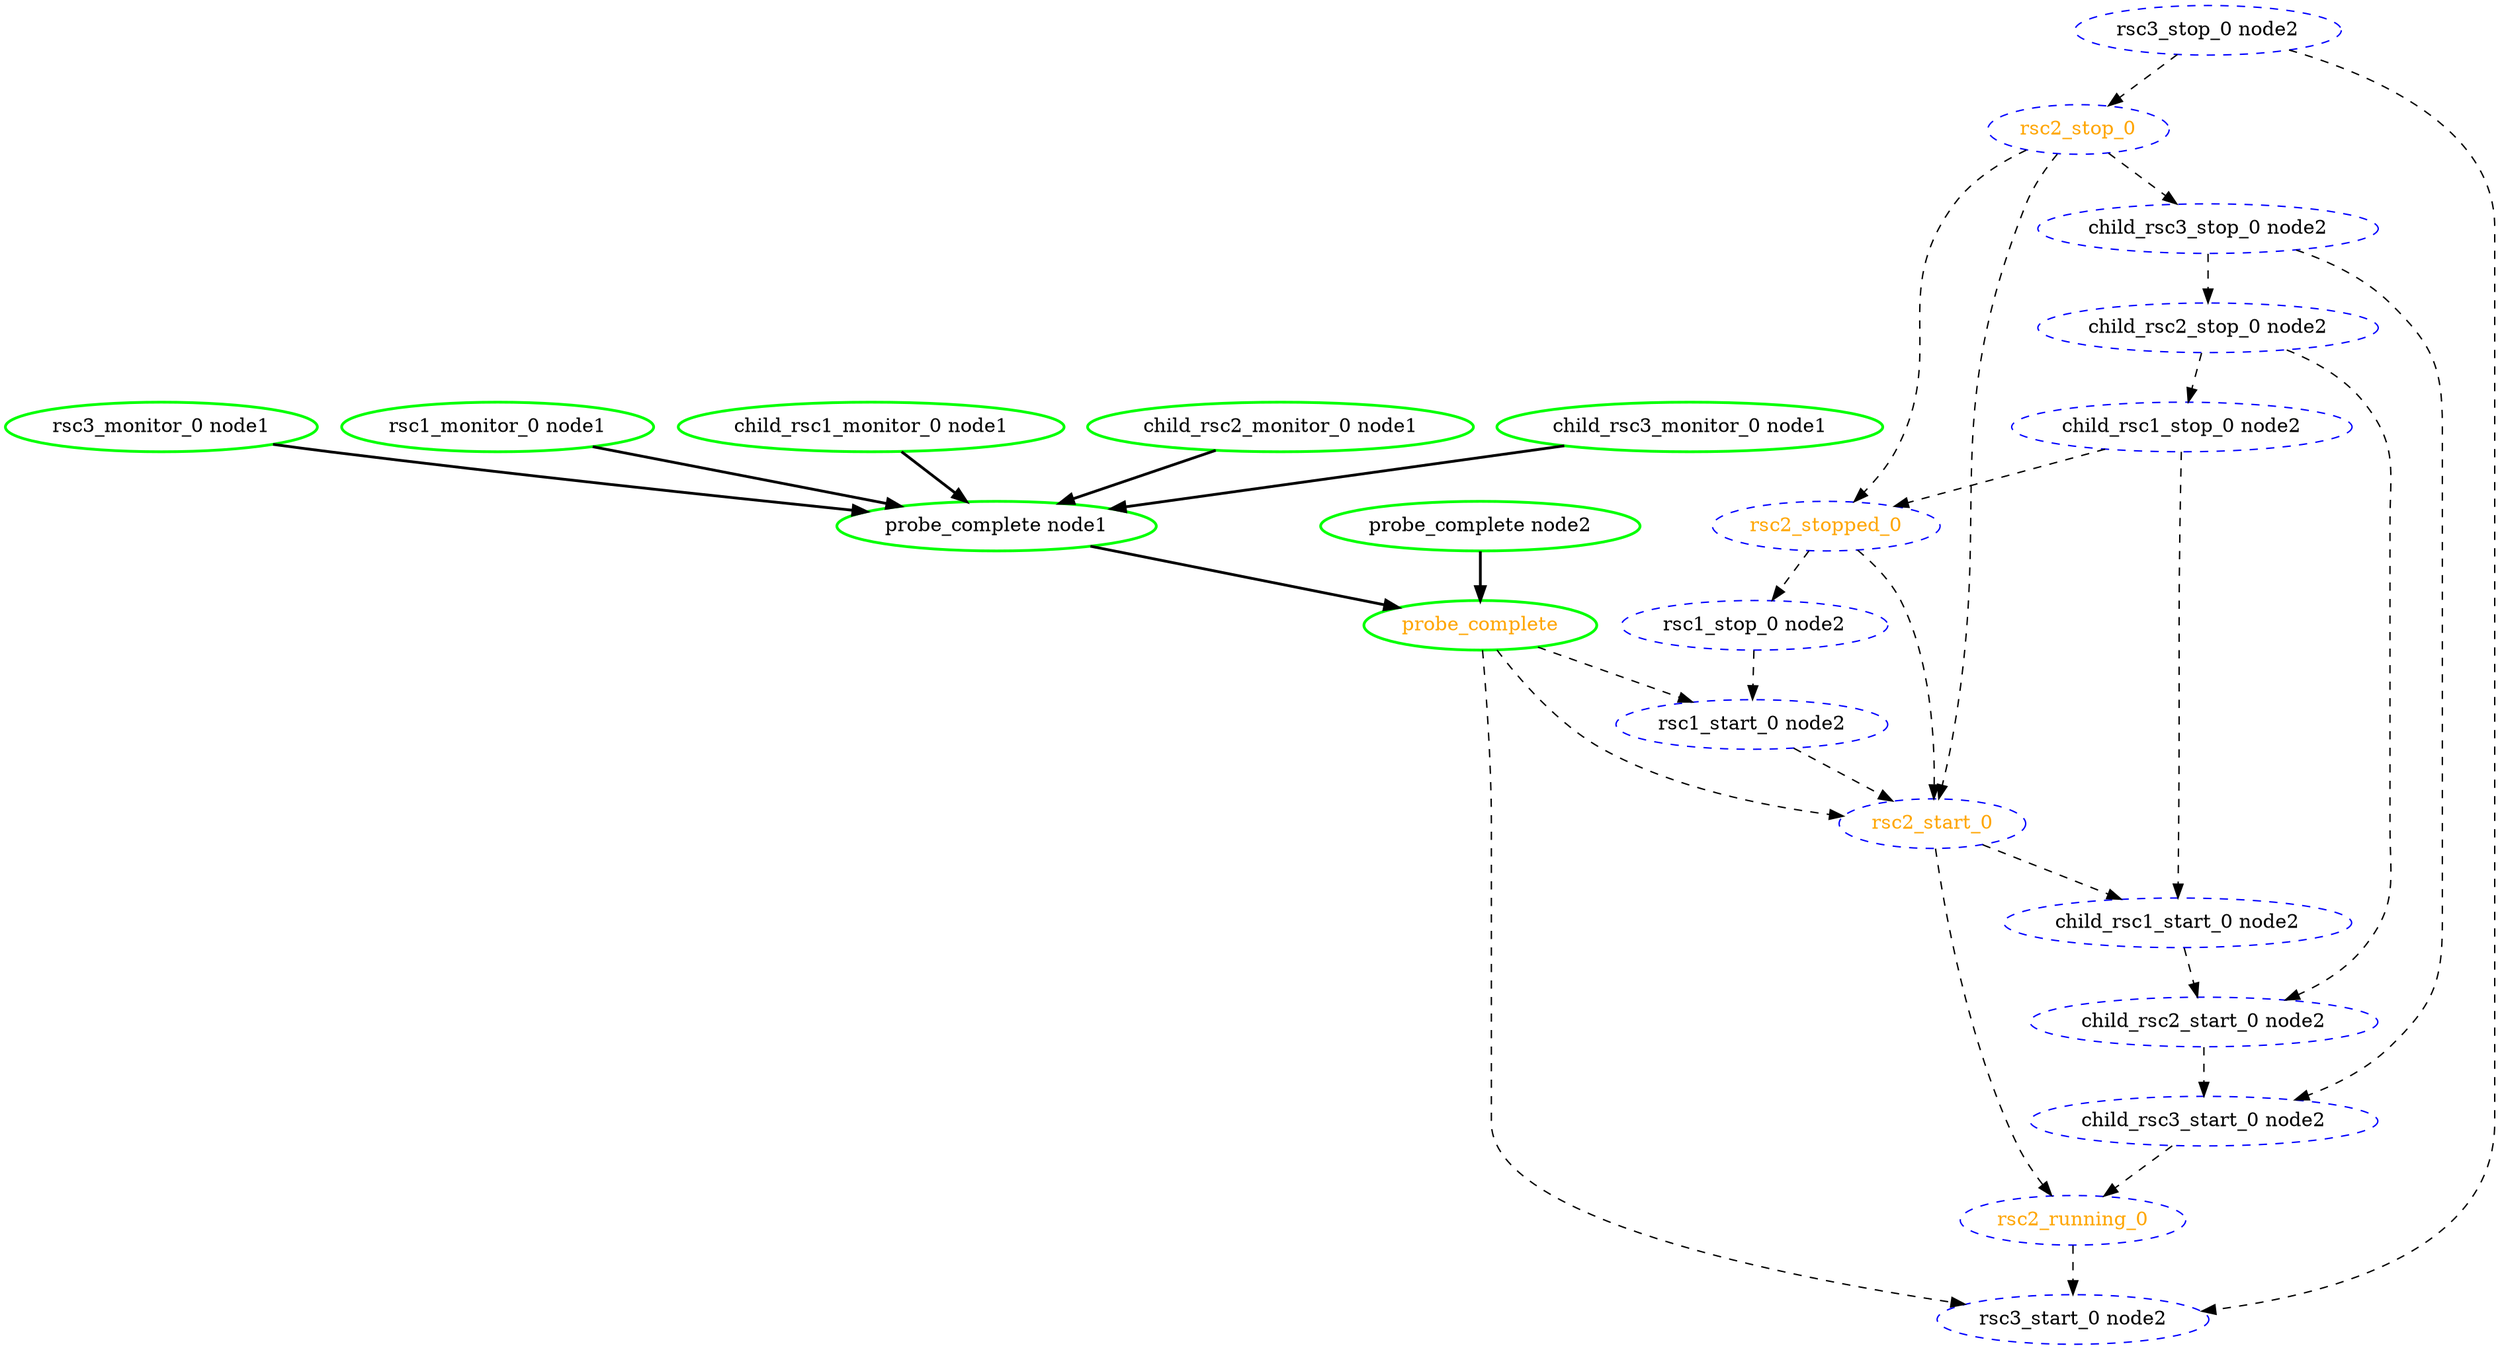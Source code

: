 digraph "g" {
	size = "30,30"
"probe_complete" [ style=bold color="green" fontcolor="orange" ]
"probe_complete node1" [ style=bold color="green" fontcolor="black" ]
"rsc1_monitor_0 node1" [ style=bold color="green" fontcolor="black" ]
"child_rsc1_monitor_0 node1" [ style=bold color="green" fontcolor="black" ]
"child_rsc2_monitor_0 node1" [ style=bold color="green" fontcolor="black" ]
"child_rsc3_monitor_0 node1" [ style=bold color="green" fontcolor="black" ]
"rsc3_monitor_0 node1" [ style=bold color="green" fontcolor="black" ]
"probe_complete node2" [ style=bold color="green" fontcolor="black" ]
"rsc1_stop_0 node2" [ style="dashed" color="blue" fontcolor="black" ]
"rsc1_start_0 node2" [ style="dashed" color="blue" fontcolor="black" ]
"child_rsc1_stop_0 node2" [ style="dashed" color="blue" fontcolor="black" ]
"child_rsc1_start_0 node2" [ style="dashed" color="blue" fontcolor="black" ]
"child_rsc2_stop_0 node2" [ style="dashed" color="blue" fontcolor="black" ]
"child_rsc2_start_0 node2" [ style="dashed" color="blue" fontcolor="black" ]
"child_rsc3_stop_0 node2" [ style="dashed" color="blue" fontcolor="black" ]
"child_rsc3_start_0 node2" [ style="dashed" color="blue" fontcolor="black" ]
"rsc2_start_0" [ style="dashed" color="blue" fontcolor="orange" ]
"rsc2_running_0" [ style="dashed" color="blue" fontcolor="orange" ]
"rsc2_stop_0" [ style="dashed" color="blue" fontcolor="orange" ]
"rsc2_stopped_0" [ style="dashed" color="blue" fontcolor="orange" ]
"rsc3_stop_0 node2" [ style="dashed" color="blue" fontcolor="black" ]
"rsc3_start_0 node2" [ style="dashed" color="blue" fontcolor="black" ]
"probe_complete node1" -> "probe_complete" [ style = bold]
"probe_complete node2" -> "probe_complete" [ style = bold]
"rsc1_monitor_0 node1" -> "probe_complete node1" [ style = bold]
"child_rsc1_monitor_0 node1" -> "probe_complete node1" [ style = bold]
"child_rsc2_monitor_0 node1" -> "probe_complete node1" [ style = bold]
"child_rsc3_monitor_0 node1" -> "probe_complete node1" [ style = bold]
"rsc3_monitor_0 node1" -> "probe_complete node1" [ style = bold]
"rsc2_stopped_0" -> "rsc1_stop_0 node2" [ style = dashed]
"probe_complete" -> "rsc1_start_0 node2" [ style = dashed]
"rsc1_stop_0 node2" -> "rsc1_start_0 node2" [ style = dashed]
"child_rsc2_stop_0 node2" -> "child_rsc1_stop_0 node2" [ style = dashed]
"child_rsc1_stop_0 node2" -> "child_rsc1_start_0 node2" [ style = dashed]
"rsc2_start_0" -> "child_rsc1_start_0 node2" [ style = dashed]
"child_rsc3_stop_0 node2" -> "child_rsc2_stop_0 node2" [ style = dashed]
"child_rsc2_stop_0 node2" -> "child_rsc2_start_0 node2" [ style = dashed]
"child_rsc1_start_0 node2" -> "child_rsc2_start_0 node2" [ style = dashed]
"rsc2_stop_0" -> "child_rsc3_stop_0 node2" [ style = dashed]
"child_rsc3_stop_0 node2" -> "child_rsc3_start_0 node2" [ style = dashed]
"child_rsc2_start_0 node2" -> "child_rsc3_start_0 node2" [ style = dashed]
"rsc1_start_0 node2" -> "rsc2_start_0" [ style = dashed]
"probe_complete" -> "rsc2_start_0" [ style = dashed]
"rsc2_stop_0" -> "rsc2_start_0" [ style = dashed]
"rsc2_stopped_0" -> "rsc2_start_0" [ style = dashed]
"rsc2_start_0" -> "rsc2_running_0" [ style = dashed]
"child_rsc3_start_0 node2" -> "rsc2_running_0" [ style = dashed]
"rsc3_stop_0 node2" -> "rsc2_stop_0" [ style = dashed]
"rsc2_stop_0" -> "rsc2_stopped_0" [ style = dashed]
"child_rsc1_stop_0 node2" -> "rsc2_stopped_0" [ style = dashed]
"rsc2_running_0" -> "rsc3_start_0 node2" [ style = dashed]
"probe_complete" -> "rsc3_start_0 node2" [ style = dashed]
"rsc3_stop_0 node2" -> "rsc3_start_0 node2" [ style = dashed]
}
